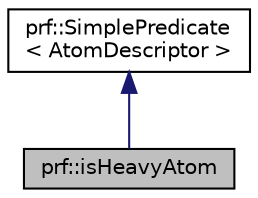 digraph "prf::isHeavyAtom"
{
  bgcolor="transparent";
  edge [fontname="Helvetica",fontsize="10",labelfontname="Helvetica",labelfontsize="10"];
  node [fontname="Helvetica",fontsize="10",shape=record];
  Node1 [label="prf::isHeavyAtom",height=0.2,width=0.4,color="black", fillcolor="grey75", style="filled" fontcolor="black"];
  Node2 -> Node1 [dir="back",color="midnightblue",fontsize="10",style="solid",fontname="Helvetica"];
  Node2 [label="prf::SimplePredicate\l\< AtomDescriptor \>",height=0.2,width=0.4,color="black",URL="$classprf_1_1SimplePredicate.html"];
}
